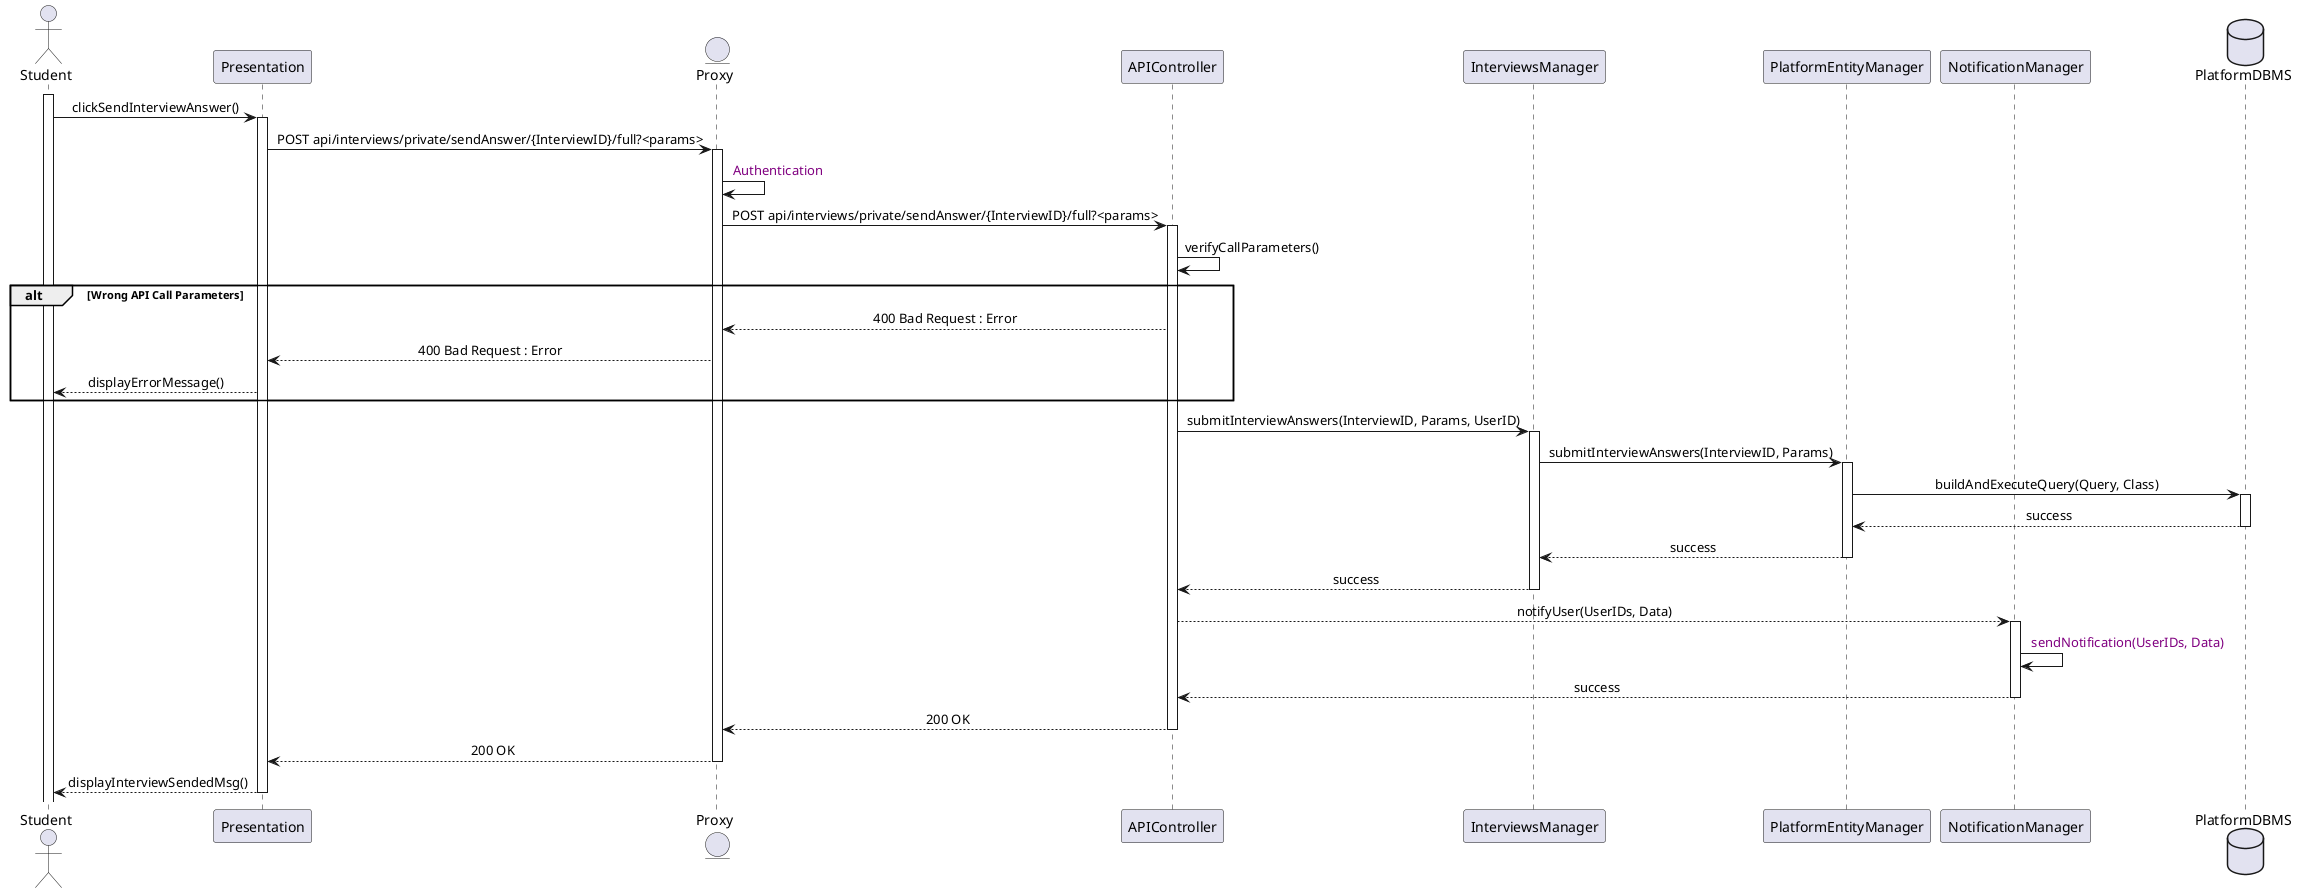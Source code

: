 @startuml StudentSubmitInterview
skinparam sequenceMessageAlign center
actor       Student
participant Presentation
entity      Proxy
participant APIController
participant InterviewsManager
participant PlatformEntityManager
participant NotificationManager 
database    PlatformDBMS

activate Student
Student -> Presentation : clickSendInterviewAnswer()
activate Presentation
'params = { "question": [ { "questionID": 1, "answer": "answer1" }, { "questionID": 2, "answer": "answer2" } ] ... " "timeStamp": "2021-05-01T12:00:00Z" }
Presentation -> Proxy : POST api/interviews/private/sendAnswer/{InterviewID}/full?<params>
activate Proxy
Proxy -> Proxy : <color:purple> Authentication
Proxy -> APIController : POST api/interviews/private/sendAnswer/{InterviewID}/full?<params>
activate APIController
APIController -> APIController : verifyCallParameters()
alt Wrong API Call Parameters
    APIController --> Proxy : 400 Bad Request : Error
    Proxy --> Presentation : 400 Bad Request : Error
    Presentation --> Student : displayErrorMessage()
end 
APIController -> InterviewsManager : submitInterviewAnswers(InterviewID, Params, UserID)
activate InterviewsManager
InterviewsManager -> PlatformEntityManager : submitInterviewAnswers(InterviewID, Params)
activate PlatformEntityManager
PlatformEntityManager -> PlatformDBMS : buildAndExecuteQuery(Query, Class)
activate PlatformDBMS
PlatformDBMS --> PlatformEntityManager : success
deactivate PlatformDBMS
PlatformEntityManager --> InterviewsManager : success
deactivate PlatformEntityManager
InterviewsManager --> APIController : success
deactivate InterviewsManager
APIController --> NotificationManager : notifyUser(UserIDs, Data)
activate NotificationManager
NotificationManager -> NotificationManager : <color:purple> sendNotification(UserIDs, Data)
NotificationManager --> APIController : success
deactivate NotificationManager
APIController --> Proxy : 200 OK
deactivate APIController
Proxy --> Presentation : 200 OK
deactivate Proxy
Presentation --> Student : displayInterviewSendedMsg()
deactivate Presentation






